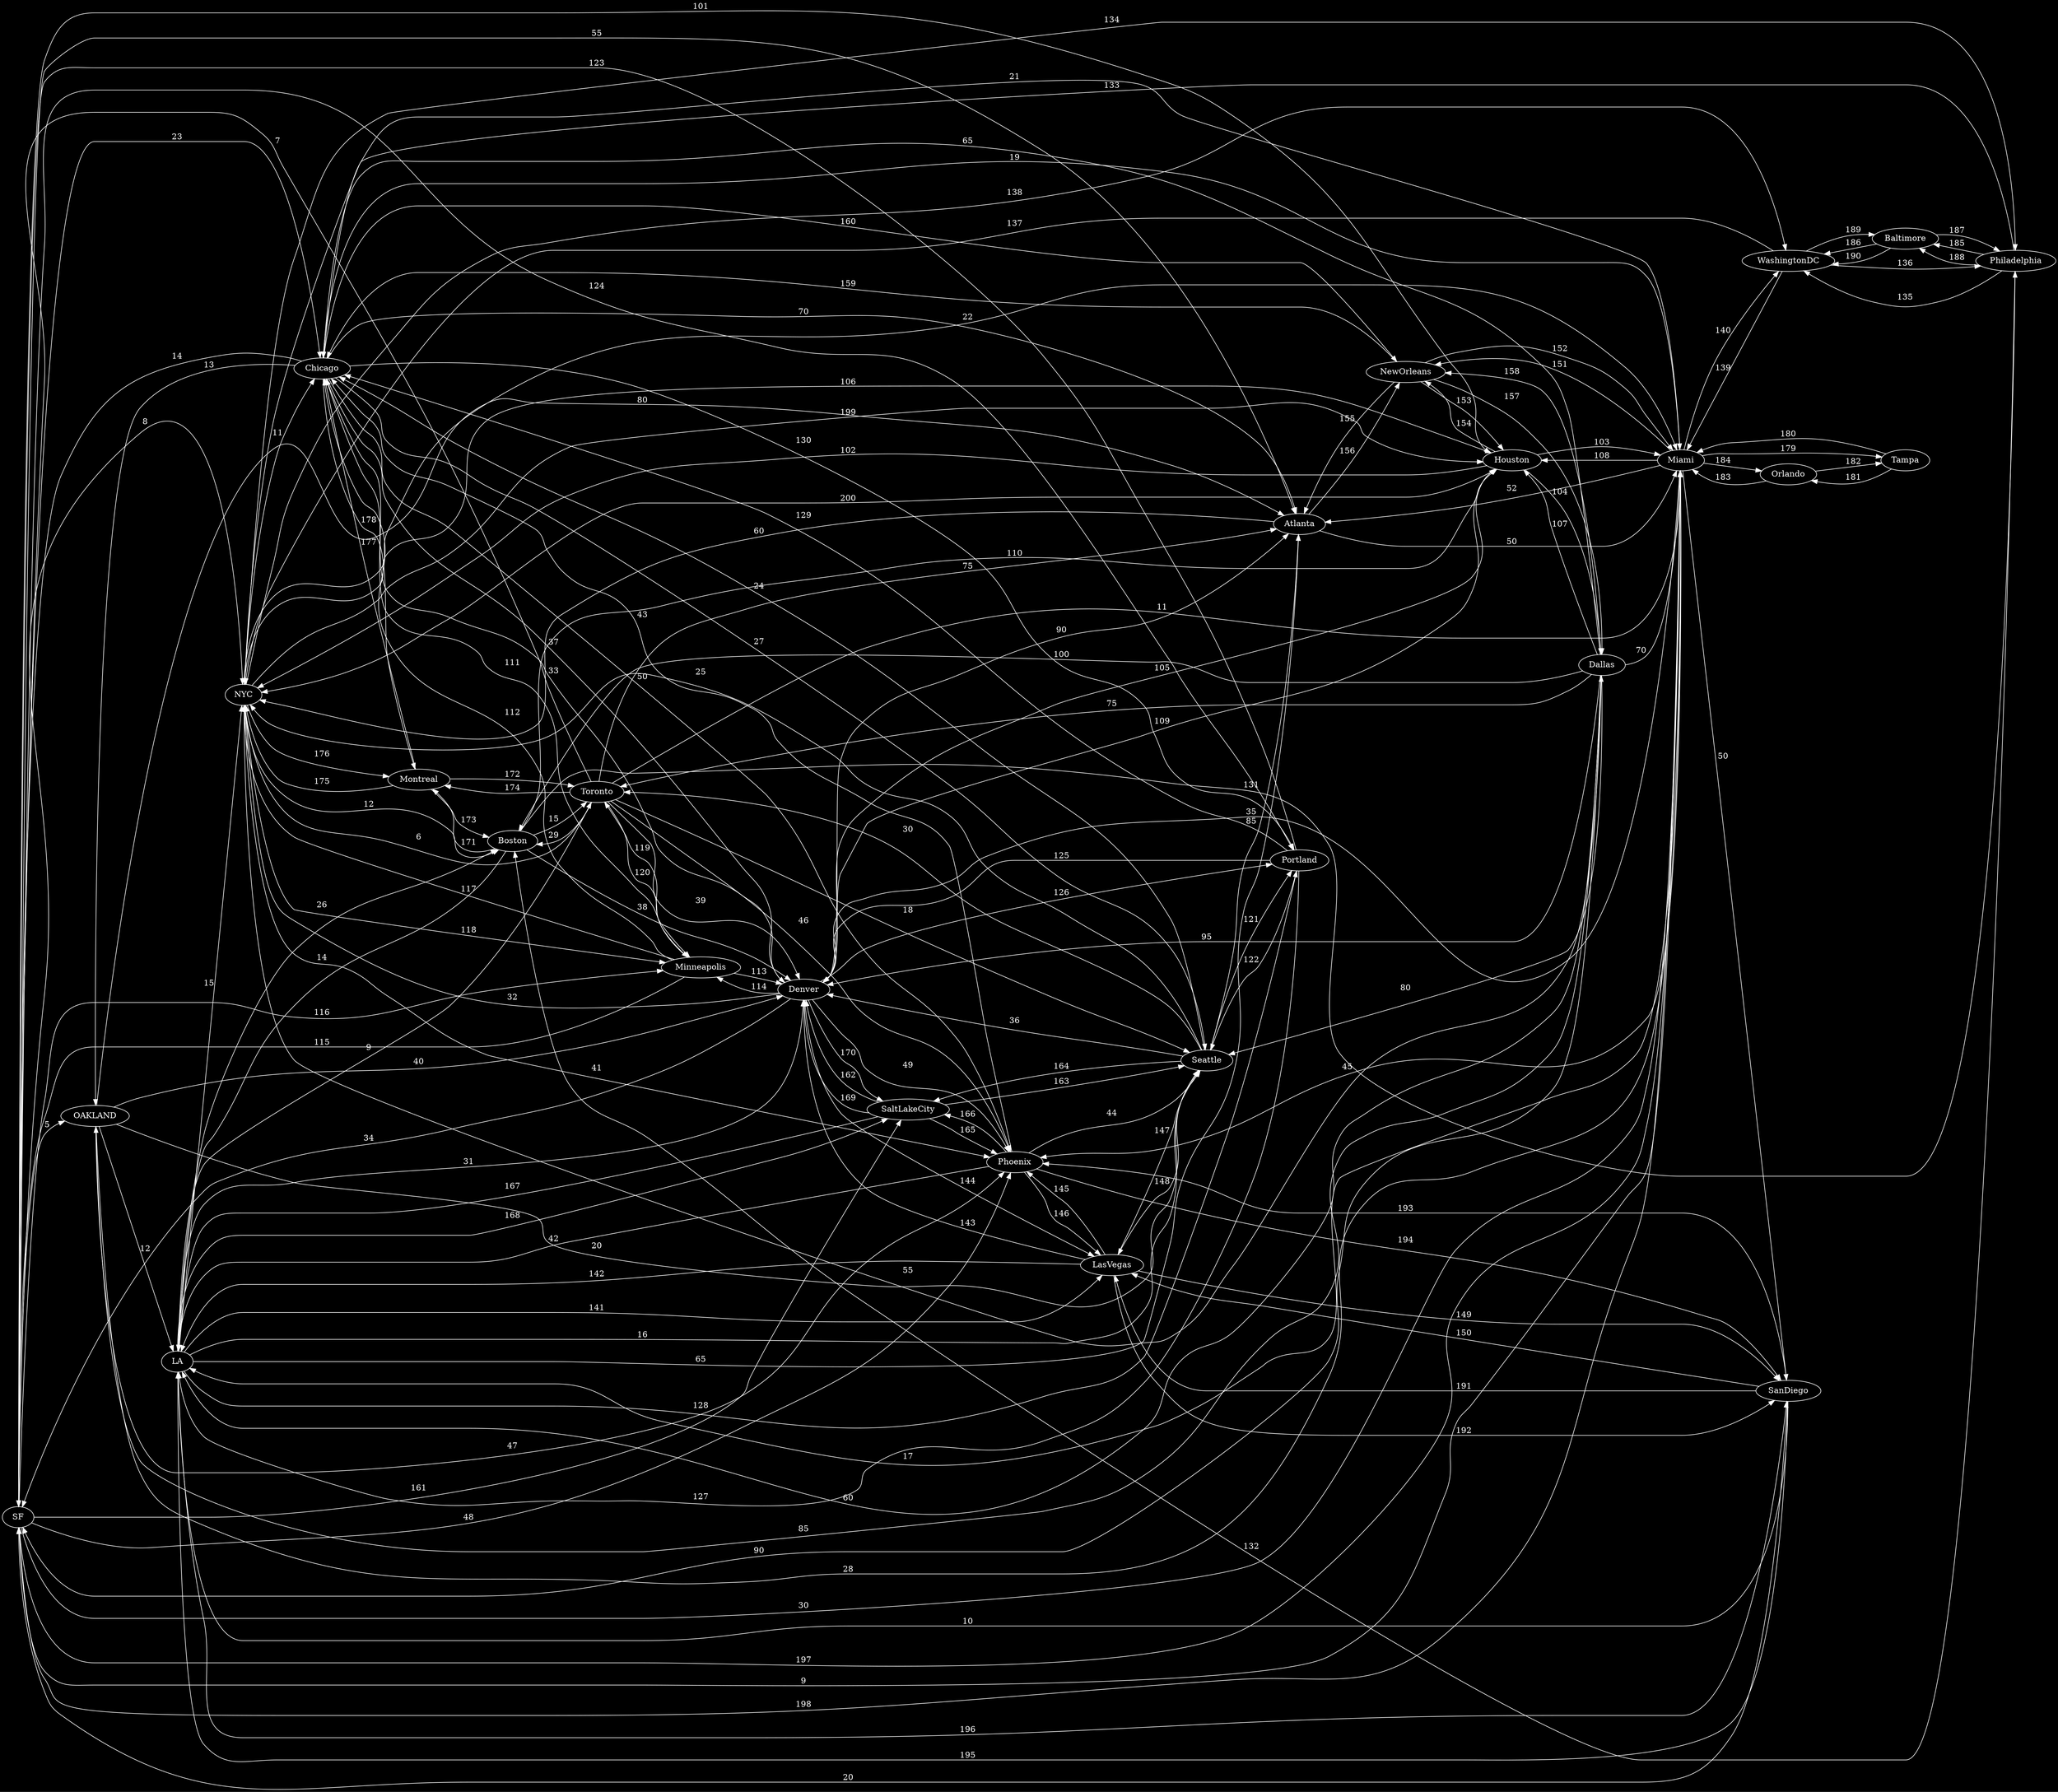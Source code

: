 

digraph {
rankdir=LR;
bgcolor="black";
    node [fontcolor="white",color="white"];
     edge [color="white",fontcolor="white"];
    SF -> OAKLAND [label="5",weight="5"];
    SF -> NYC [label="8",weight="8"];
    Toronto -> NYC [label="6",weight="6"];
    Toronto -> SF [label="7",weight="7"];
    OAKLAND -> LA [label="12",weight="12"];
    LA -> NYC [label="15",weight="15"];
    LA -> Toronto [label="9",weight="9"];
    NYC -> Chicago [label="11",weight="11"];
    Chicago -> SF [label="14",weight="14"];
    Chicago -> OAKLAND [label="13",weight="13"];

    OAKLAND -> Seattle [label="20",weight="20"];
    Seattle -> NYC [label="25",weight="25"];
    Seattle -> Toronto [label="30",weight="30"];
    Toronto -> Seattle [label="18",weight="18"];
    NYC -> Miami [label="22",weight="22"];
    Miami -> LA [label="17",weight="17"];
    Miami -> Chicago [label="19",weight="19"];
    LA -> Seattle [label="16",weight="16"];
    Chicago -> Miami [label="21",weight="21"];
    SF -> Chicago [label="23",weight="23"];

    NYC -> Boston [label="12",weight="12"];
    Boston -> Toronto [label="15",weight="15"];
    Boston -> LA [label="14",weight="14"];
    Toronto -> Miami [label="11",weight="11"];
    Miami -> SF [label="9",weight="9"];
    Seattle -> Chicago [label="24",weight="24"];
    LA -> Boston [label="26",weight="26"];
    Chicago -> Seattle [label="27",weight="27"];
    OAKLAND -> Miami [label="28",weight="28"];
    Toronto -> Boston [label="29",weight="29"];
    SF -> Miami [label="30",weight="30"];

    LA -> Denver [label="31",weight="31"];
    Denver -> NYC [label="32",weight="32"];
    Denver -> Chicago [label="33",weight="33"];
    Denver -> SF [label="34",weight="34"];
    Miami -> Denver [label="35",weight="35"];
    Seattle -> Denver [label="36",weight="36"];
    Chicago -> Denver [label="37",weight="37"];
    Boston -> Denver [label="38",weight="38"];
    Toronto -> Denver [label="39",weight="39"];
    OAKLAND -> Denver [label="40",weight="40"];

    NYC -> Phoenix [label="41",weight="41"];
    Phoenix -> LA [label="42",weight="42"];
    Phoenix -> Chicago [label="43",weight="43"];
    Phoenix -> Seattle [label="44",weight="44"];
    Miami -> Phoenix [label="45",weight="45"];
    Toronto -> Phoenix [label="46",weight="46"];
    OAKLAND -> Phoenix [label="47",weight="47"];
    SF -> Phoenix [label="48",weight="48"];
    Denver -> Phoenix [label="49",weight="49"];
    Chicago -> Phoenix [label="50",weight="50"];

    SF -> Atlanta [label="55",weight="55"];
    Atlanta -> NYC [label="60",weight="60"];
    Atlanta -> Miami [label="50",weight="50"];
    Miami -> Atlanta [label="52",weight="52"];
    LA -> Atlanta [label="65",weight="65"];
    Chicago -> Atlanta [label="70",weight="70"];
    Toronto -> Atlanta [label="75",weight="75"];
    OAKLAND -> Atlanta [label="80",weight="80"];
    Seattle -> Atlanta [label="85",weight="85"];
    Denver -> Atlanta [label="90",weight="90"];

    NYC -> Dallas [label="55",weight="55"];
    Dallas -> LA [label="60",weight="60"];
    Dallas -> Chicago [label="65",weight="65"];
    Dallas -> Miami [label="70",weight="70"];
    Dallas -> Toronto [label="75",weight="75"];
    Dallas -> Seattle [label="80",weight="80"];
    Dallas -> OAKLAND [label="85",weight="85"];
    Dallas -> SF [label="90",weight="90"];
    Dallas -> Denver [label="95",weight="95"];
    Dallas -> Boston [label="100",weight="100"];

    Miami -> SanDiego [label="50",weight="50"];
    SanDiego -> LA [label="10",weight="10"];
    SanDiego -> SF [label="20",weight="20"];

    // 150 more connections start here
    SF -> Houston [label="101",weight="101"];
    Houston -> NYC [label="102",weight="102"];
    Houston -> Miami [label="103",weight="103"];
    Houston -> Dallas [label="104",weight="104"];
    Houston -> Denver [label="105",weight="105"];
    NYC -> Houston [label="106",weight="106"];
    Dallas -> Houston [label="107",weight="107"];
    Miami -> Houston [label="108",weight="108"];
    Denver -> Houston [label="109",weight="109"];
    Boston -> Houston [label="110",weight="110"];

    Chicago -> Minneapolis [label="111",weight="111"];
    Minneapolis -> Chicago [label="112",weight="112"];
    Minneapolis -> Denver [label="113",weight="113"];
    Denver -> Minneapolis [label="114",weight="114"];
    Minneapolis -> SF [label="115",weight="115"];
    SF -> Minneapolis [label="116",weight="116"];
    Minneapolis -> NYC [label="117",weight="117"];
    NYC -> Minneapolis [label="118",weight="118"];
    Minneapolis -> Toronto [label="119",weight="119"];
    Toronto -> Minneapolis [label="120",weight="120"];

    Seattle -> Portland [label="121",weight="121"];
    Portland -> Seattle [label="122",weight="122"];
    Portland -> SF [label="123",weight="123"];
    SF -> Portland [label="124",weight="124"];
    Portland -> Denver [label="125",weight="125"];
    Denver -> Portland [label="126",weight="126"];
    Portland -> LA [label="127",weight="127"];
    LA -> Portland [label="128",weight="128"];
    Portland -> Chicago [label="129",weight="129"];
    Chicago -> Portland [label="130",weight="130"];

    Boston -> Philadelphia [label="131",weight="131"];
    Philadelphia -> Boston [label="132",weight="132"];
    Philadelphia -> NYC [label="133",weight="133"];
    NYC -> Philadelphia [label="134",weight="134"];
    Philadelphia -> WashingtonDC [label="135",weight="135"];
    WashingtonDC -> Philadelphia [label="136",weight="136"];
    WashingtonDC -> NYC [label="137",weight="137"];
    NYC -> WashingtonDC [label="138",weight="138"];
    WashingtonDC -> Miami [label="139",weight="139"];
    Miami -> WashingtonDC [label="140",weight="140"];

    LA -> LasVegas [label="141",weight="141"];
    LasVegas -> LA [label="142",weight="142"];
    LasVegas -> Denver [label="143",weight="143"];
    Denver -> LasVegas [label="144",weight="144"];
    LasVegas -> Phoenix [label="145",weight="145"];
    Phoenix -> LasVegas [label="146",weight="146"];
    LasVegas -> Seattle [label="147",weight="147"];
    Seattle -> LasVegas [label="148",weight="148"];
    LasVegas -> SanDiego [label="149",weight="149"];
    SanDiego -> LasVegas [label="150",weight="150"];

    Miami -> NewOrleans [label="151",weight="151"];
    NewOrleans -> Miami [label="152",weight="152"];
    NewOrleans -> Houston [label="153",weight="153"];
    Houston -> NewOrleans [label="154",weight="154"];
    NewOrleans -> Atlanta [label="155",weight="155"];
    Atlanta -> NewOrleans [label="156",weight="156"];
    NewOrleans -> Dallas [label="157",weight="157"];
    Dallas -> NewOrleans [label="158",weight="158"];
    NewOrleans -> Chicago [label="159",weight="159"];
    Chicago -> NewOrleans [label="160",weight="160"];

    SF -> SaltLakeCity [label="161",weight="161"];
    SaltLakeCity -> Denver [label="162",weight="162"];
    SaltLakeCity -> Seattle [label="163",weight="163"];
    Seattle -> SaltLakeCity [label="164",weight="164"];
    SaltLakeCity -> Phoenix [label="165",weight="165"];
    Phoenix -> SaltLakeCity [label="166",weight="166"];
    SaltLakeCity -> LA [label="167",weight="167"];
    LA -> SaltLakeCity [label="168",weight="168"];
    SaltLakeCity -> Denver [label="169",weight="169"];
    Denver -> SaltLakeCity [label="170",weight="170"];

    Boston -> Montreal [label="171",weight="171"];
    Montreal -> Toronto [label="172",weight="172"];
    Montreal -> Boston [label="173",weight="173"];
    Toronto -> Montreal [label="174",weight="174"];
    Montreal -> NYC [label="175",weight="175"];
    NYC -> Montreal [label="176",weight="176"];
    Montreal -> Chicago [label="177",weight="177"];
    Chicago -> Montreal [label="178",weight="178"];

    Miami -> Tampa [label="179",weight="179"];
    Tampa -> Miami [label="180",weight="180"];
    Tampa -> Orlando [label="181",weight="181"];
    Orlando -> Tampa [label="182",weight="182"];
    Orlando -> Miami [label="183",weight="183"];
    Miami -> Orlando [label="184",weight="184"];

    Philadelphia -> Baltimore [label="185",weight="185"];
    Baltimore -> WashingtonDC [label="186",weight="186"];
    Baltimore -> Philadelphia [label="187",weight="187"];
    Philadelphia -> Baltimore [label="188",weight="188"];
    WashingtonDC -> Baltimore [label="189",weight="189"];
    Baltimore -> WashingtonDC [label="190",weight="190"];

    SanDiego -> LasVegas [label="191",weight="191"];
    LasVegas -> SanDiego [label="192",weight="192"];
    SanDiego -> Phoenix [label="193",weight="193"];
    Phoenix -> SanDiego [label="194",weight="194"];
    SanDiego -> LA [label="195",weight="195"];
    LA -> SanDiego [label="196",weight="196"];

    // Extra links connecting various cities for more graph density
    SF -> Miami [label="197",weight="197"];
    Miami -> SF [label="198",weight="198"];
    NYC -> Houston [label="199",weight="199"];
    Houston -> NYC [label="200",weight="200"];
}



